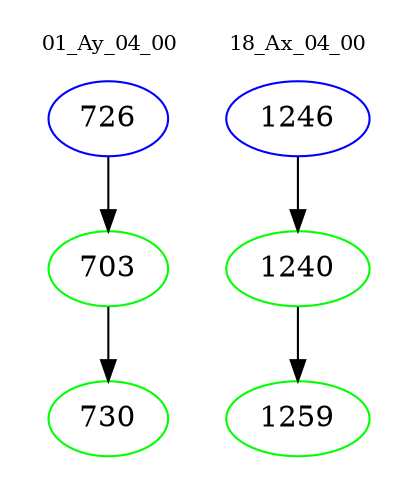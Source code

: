digraph{
subgraph cluster_0 {
color = white
label = "01_Ay_04_00";
fontsize=10;
T0_726 [label="726", color="blue"]
T0_726 -> T0_703 [color="black"]
T0_703 [label="703", color="green"]
T0_703 -> T0_730 [color="black"]
T0_730 [label="730", color="green"]
}
subgraph cluster_1 {
color = white
label = "18_Ax_04_00";
fontsize=10;
T1_1246 [label="1246", color="blue"]
T1_1246 -> T1_1240 [color="black"]
T1_1240 [label="1240", color="green"]
T1_1240 -> T1_1259 [color="black"]
T1_1259 [label="1259", color="green"]
}
}

